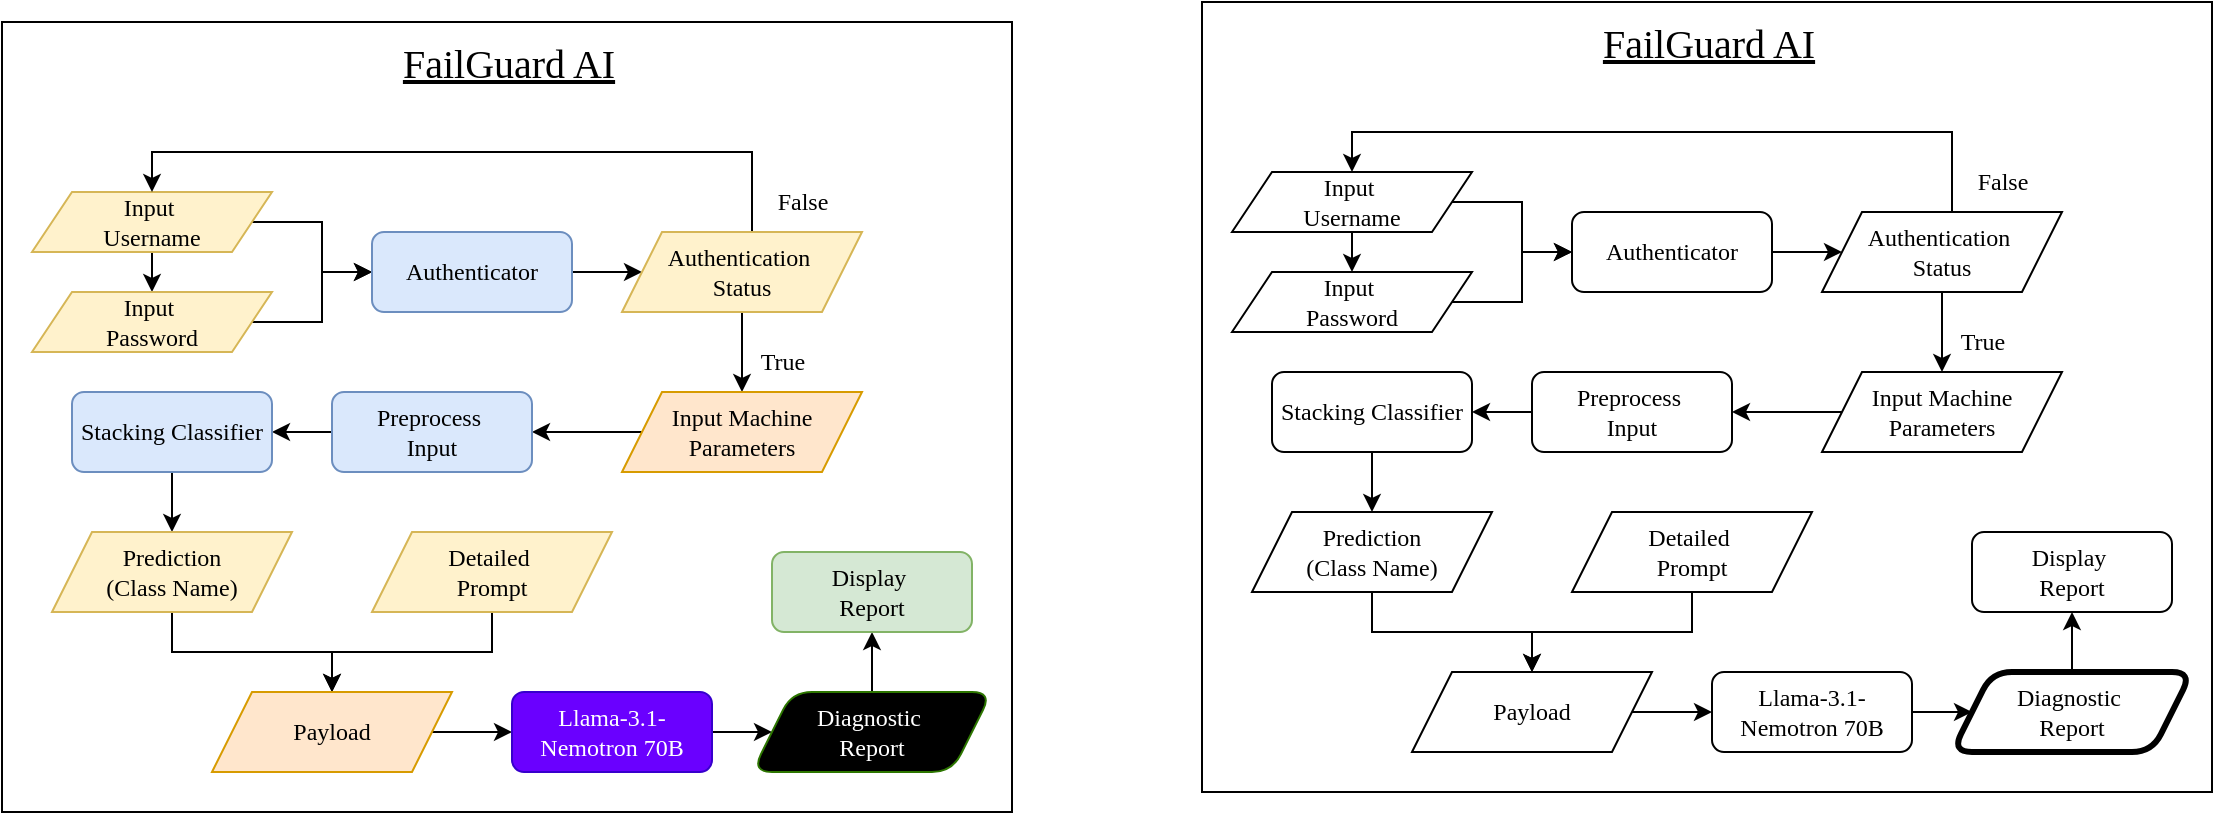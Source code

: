 <mxfile version="26.2.12">
  <diagram name="Page-1" id="_CUemki0fZugXvntiPkS">
    <mxGraphModel grid="1" page="1" gridSize="10" guides="1" tooltips="1" connect="1" arrows="1" fold="1" pageScale="1" pageWidth="1100" pageHeight="850" math="0" shadow="0">
      <root>
        <mxCell id="0" />
        <mxCell id="1" parent="0" />
        <mxCell id="GROmLuucrpIzbbb9Cq5b-3" value="" style="rounded=0;whiteSpace=wrap;html=1;fillColor=default;" vertex="1" parent="1">
          <mxGeometry x="660" y="20" width="505" height="395" as="geometry" />
        </mxCell>
        <mxCell id="GROmLuucrpIzbbb9Cq5b-4" style="edgeStyle=orthogonalEdgeStyle;rounded=0;orthogonalLoop=1;jettySize=auto;html=1;exitX=0.5;exitY=1;exitDx=0;exitDy=0;entryX=0.5;entryY=0;entryDx=0;entryDy=0;fontFamily=Times New Roman;" edge="1" parent="1" source="GROmLuucrpIzbbb9Cq5b-6" target="GROmLuucrpIzbbb9Cq5b-8">
          <mxGeometry relative="1" as="geometry" />
        </mxCell>
        <mxCell id="GROmLuucrpIzbbb9Cq5b-5" style="edgeStyle=orthogonalEdgeStyle;rounded=0;orthogonalLoop=1;jettySize=auto;html=1;entryX=0;entryY=0.5;entryDx=0;entryDy=0;fontFamily=Times New Roman;" edge="1" parent="1" source="GROmLuucrpIzbbb9Cq5b-6" target="GROmLuucrpIzbbb9Cq5b-10">
          <mxGeometry relative="1" as="geometry" />
        </mxCell>
        <mxCell id="GROmLuucrpIzbbb9Cq5b-6" value="Input&amp;nbsp;&lt;div&gt;Username&lt;/div&gt;" style="shape=parallelogram;perimeter=parallelogramPerimeter;whiteSpace=wrap;html=1;fixedSize=1;fontFamily=Times New Roman;" vertex="1" parent="1">
          <mxGeometry x="675" y="105" width="120" height="30" as="geometry" />
        </mxCell>
        <mxCell id="GROmLuucrpIzbbb9Cq5b-7" style="edgeStyle=orthogonalEdgeStyle;rounded=0;orthogonalLoop=1;jettySize=auto;html=1;entryX=0;entryY=0.5;entryDx=0;entryDy=0;fontFamily=Times New Roman;" edge="1" parent="1" source="GROmLuucrpIzbbb9Cq5b-8" target="GROmLuucrpIzbbb9Cq5b-10">
          <mxGeometry relative="1" as="geometry" />
        </mxCell>
        <mxCell id="GROmLuucrpIzbbb9Cq5b-8" value="Input&amp;nbsp;&lt;div&gt;Password&lt;/div&gt;" style="shape=parallelogram;perimeter=parallelogramPerimeter;whiteSpace=wrap;html=1;fixedSize=1;fontFamily=Times New Roman;" vertex="1" parent="1">
          <mxGeometry x="675" y="155" width="120" height="30" as="geometry" />
        </mxCell>
        <mxCell id="GROmLuucrpIzbbb9Cq5b-9" style="edgeStyle=orthogonalEdgeStyle;rounded=0;orthogonalLoop=1;jettySize=auto;html=1;entryX=0;entryY=0.5;entryDx=0;entryDy=0;fontFamily=Times New Roman;" edge="1" parent="1" source="GROmLuucrpIzbbb9Cq5b-10" target="GROmLuucrpIzbbb9Cq5b-13">
          <mxGeometry relative="1" as="geometry" />
        </mxCell>
        <mxCell id="GROmLuucrpIzbbb9Cq5b-10" value="Authenticator" style="rounded=1;whiteSpace=wrap;html=1;fontFamily=Times New Roman;" vertex="1" parent="1">
          <mxGeometry x="845" y="125" width="100" height="40" as="geometry" />
        </mxCell>
        <mxCell id="GROmLuucrpIzbbb9Cq5b-11" style="edgeStyle=orthogonalEdgeStyle;rounded=0;orthogonalLoop=1;jettySize=auto;html=1;entryX=0.5;entryY=0;entryDx=0;entryDy=0;fontFamily=Times New Roman;" edge="1" parent="1" source="GROmLuucrpIzbbb9Cq5b-13" target="GROmLuucrpIzbbb9Cq5b-6">
          <mxGeometry relative="1" as="geometry">
            <Array as="points">
              <mxPoint x="1035" y="85" />
              <mxPoint x="735" y="85" />
            </Array>
          </mxGeometry>
        </mxCell>
        <mxCell id="GROmLuucrpIzbbb9Cq5b-12" value="" style="edgeStyle=orthogonalEdgeStyle;rounded=0;orthogonalLoop=1;jettySize=auto;html=1;" edge="1" parent="1" source="GROmLuucrpIzbbb9Cq5b-13" target="GROmLuucrpIzbbb9Cq5b-17">
          <mxGeometry relative="1" as="geometry" />
        </mxCell>
        <mxCell id="GROmLuucrpIzbbb9Cq5b-13" value="Authentication&amp;nbsp;&lt;div&gt;Status&lt;/div&gt;" style="shape=parallelogram;perimeter=parallelogramPerimeter;whiteSpace=wrap;html=1;fixedSize=1;fontFamily=Times New Roman;" vertex="1" parent="1">
          <mxGeometry x="970" y="125" width="120" height="40" as="geometry" />
        </mxCell>
        <mxCell id="GROmLuucrpIzbbb9Cq5b-14" value="False" style="text;html=1;align=center;verticalAlign=middle;resizable=0;points=[];autosize=1;strokeColor=none;fillColor=none;fontFamily=Times New Roman;" vertex="1" parent="1">
          <mxGeometry x="1035" y="95" width="50" height="30" as="geometry" />
        </mxCell>
        <mxCell id="GROmLuucrpIzbbb9Cq5b-15" value="True" style="text;html=1;align=center;verticalAlign=middle;resizable=0;points=[];autosize=1;strokeColor=none;fillColor=none;fontFamily=Times New Roman;" vertex="1" parent="1">
          <mxGeometry x="1025" y="205" width="50" height="30" as="geometry" />
        </mxCell>
        <mxCell id="GROmLuucrpIzbbb9Cq5b-16" value="" style="edgeStyle=orthogonalEdgeStyle;rounded=0;orthogonalLoop=1;jettySize=auto;html=1;fontFamily=Times New Roman;" edge="1" parent="1" source="GROmLuucrpIzbbb9Cq5b-17" target="GROmLuucrpIzbbb9Cq5b-19">
          <mxGeometry relative="1" as="geometry" />
        </mxCell>
        <mxCell id="GROmLuucrpIzbbb9Cq5b-17" value="Input Machine Parameters" style="shape=parallelogram;perimeter=parallelogramPerimeter;whiteSpace=wrap;html=1;fixedSize=1;fontFamily=Times New Roman;" vertex="1" parent="1">
          <mxGeometry x="970" y="205" width="120" height="40" as="geometry" />
        </mxCell>
        <mxCell id="GROmLuucrpIzbbb9Cq5b-18" value="" style="edgeStyle=orthogonalEdgeStyle;rounded=0;orthogonalLoop=1;jettySize=auto;html=1;fontFamily=Times New Roman;" edge="1" parent="1" source="GROmLuucrpIzbbb9Cq5b-19" target="GROmLuucrpIzbbb9Cq5b-21">
          <mxGeometry relative="1" as="geometry" />
        </mxCell>
        <mxCell id="GROmLuucrpIzbbb9Cq5b-19" value="Preprocess&amp;nbsp;&lt;div&gt;Input&lt;/div&gt;" style="rounded=1;whiteSpace=wrap;html=1;fontFamily=Times New Roman;" vertex="1" parent="1">
          <mxGeometry x="825" y="205" width="100" height="40" as="geometry" />
        </mxCell>
        <mxCell id="GROmLuucrpIzbbb9Cq5b-20" value="" style="edgeStyle=orthogonalEdgeStyle;rounded=0;orthogonalLoop=1;jettySize=auto;html=1;fontFamily=Times New Roman;" edge="1" parent="1" source="GROmLuucrpIzbbb9Cq5b-21" target="GROmLuucrpIzbbb9Cq5b-23">
          <mxGeometry relative="1" as="geometry" />
        </mxCell>
        <mxCell id="GROmLuucrpIzbbb9Cq5b-21" value="Stacking Classifier" style="rounded=1;whiteSpace=wrap;html=1;fontFamily=Times New Roman;" vertex="1" parent="1">
          <mxGeometry x="695" y="205" width="100" height="40" as="geometry" />
        </mxCell>
        <mxCell id="GROmLuucrpIzbbb9Cq5b-22" style="edgeStyle=orthogonalEdgeStyle;rounded=0;orthogonalLoop=1;jettySize=auto;html=1;entryX=0.5;entryY=0;entryDx=0;entryDy=0;fontFamily=Times New Roman;" edge="1" parent="1" source="GROmLuucrpIzbbb9Cq5b-23" target="GROmLuucrpIzbbb9Cq5b-27">
          <mxGeometry relative="1" as="geometry" />
        </mxCell>
        <mxCell id="GROmLuucrpIzbbb9Cq5b-23" value="Prediction&lt;div&gt;(Class Name)&lt;/div&gt;" style="shape=parallelogram;perimeter=parallelogramPerimeter;whiteSpace=wrap;html=1;fixedSize=1;fontFamily=Times New Roman;" vertex="1" parent="1">
          <mxGeometry x="685" y="275" width="120" height="40" as="geometry" />
        </mxCell>
        <mxCell id="GROmLuucrpIzbbb9Cq5b-24" style="edgeStyle=orthogonalEdgeStyle;rounded=0;orthogonalLoop=1;jettySize=auto;html=1;exitX=0.5;exitY=1;exitDx=0;exitDy=0;entryX=0.5;entryY=0;entryDx=0;entryDy=0;fontFamily=Times New Roman;" edge="1" parent="1" source="GROmLuucrpIzbbb9Cq5b-25" target="GROmLuucrpIzbbb9Cq5b-27">
          <mxGeometry relative="1" as="geometry" />
        </mxCell>
        <mxCell id="GROmLuucrpIzbbb9Cq5b-25" value="Detailed&amp;nbsp;&lt;div&gt;Prompt&lt;/div&gt;" style="shape=parallelogram;perimeter=parallelogramPerimeter;whiteSpace=wrap;html=1;fixedSize=1;fontFamily=Times New Roman;" vertex="1" parent="1">
          <mxGeometry x="845" y="275" width="120" height="40" as="geometry" />
        </mxCell>
        <mxCell id="GROmLuucrpIzbbb9Cq5b-26" value="" style="edgeStyle=orthogonalEdgeStyle;rounded=0;orthogonalLoop=1;jettySize=auto;html=1;" edge="1" parent="1" source="GROmLuucrpIzbbb9Cq5b-27" target="GROmLuucrpIzbbb9Cq5b-29">
          <mxGeometry relative="1" as="geometry" />
        </mxCell>
        <mxCell id="GROmLuucrpIzbbb9Cq5b-27" value="Payload" style="shape=parallelogram;perimeter=parallelogramPerimeter;whiteSpace=wrap;html=1;fixedSize=1;fontFamily=Times New Roman;" vertex="1" parent="1">
          <mxGeometry x="765" y="355" width="120" height="40" as="geometry" />
        </mxCell>
        <mxCell id="GROmLuucrpIzbbb9Cq5b-28" style="edgeStyle=orthogonalEdgeStyle;rounded=0;orthogonalLoop=1;jettySize=auto;html=1;fontFamily=Times New Roman;" edge="1" parent="1" source="GROmLuucrpIzbbb9Cq5b-29" target="GROmLuucrpIzbbb9Cq5b-31">
          <mxGeometry relative="1" as="geometry" />
        </mxCell>
        <mxCell id="GROmLuucrpIzbbb9Cq5b-29" value="Llama-3.1-Nemotron 70B" style="rounded=1;whiteSpace=wrap;html=1;fontFamily=Times New Roman;" vertex="1" parent="1">
          <mxGeometry x="915" y="355" width="100" height="40" as="geometry" />
        </mxCell>
        <mxCell id="GROmLuucrpIzbbb9Cq5b-30" value="" style="edgeStyle=orthogonalEdgeStyle;rounded=0;orthogonalLoop=1;jettySize=auto;html=1;fontFamily=Times New Roman;" edge="1" parent="1" source="GROmLuucrpIzbbb9Cq5b-31" target="GROmLuucrpIzbbb9Cq5b-32">
          <mxGeometry relative="1" as="geometry" />
        </mxCell>
        <mxCell id="GROmLuucrpIzbbb9Cq5b-31" value="Diagnostic&amp;nbsp;&lt;div&gt;Report&lt;/div&gt;" style="shape=parallelogram;perimeter=parallelogramPerimeter;whiteSpace=wrap;html=1;fixedSize=1;fontFamily=Times New Roman;rounded=1;strokeWidth=3;" vertex="1" parent="1">
          <mxGeometry x="1035" y="355" width="120" height="40" as="geometry" />
        </mxCell>
        <mxCell id="GROmLuucrpIzbbb9Cq5b-32" value="Display&amp;nbsp;&lt;div&gt;Report&lt;/div&gt;" style="rounded=1;whiteSpace=wrap;html=1;fontFamily=Times New Roman;" vertex="1" parent="1">
          <mxGeometry x="1045" y="285" width="100" height="40" as="geometry" />
        </mxCell>
        <mxCell id="GROmLuucrpIzbbb9Cq5b-33" value="&lt;font style=&quot;font-size: 20px;&quot; face=&quot;Times New Roman&quot;&gt;&lt;u&gt;FailGuard AI&lt;/u&gt;&lt;/font&gt;" style="text;html=1;align=center;verticalAlign=middle;resizable=0;points=[];autosize=1;strokeColor=none;fillColor=none;" vertex="1" parent="1">
          <mxGeometry x="847.5" y="20" width="130" height="40" as="geometry" />
        </mxCell>
        <mxCell id="GROmLuucrpIzbbb9Cq5b-34" value="True" style="text;html=1;align=center;verticalAlign=middle;resizable=0;points=[];autosize=1;strokeColor=none;fillColor=none;fontFamily=Times New Roman;" vertex="1" parent="1">
          <mxGeometry x="1025" y="175" width="50" height="30" as="geometry" />
        </mxCell>
        <mxCell id="GROmLuucrpIzbbb9Cq5b-37" value="" style="group" connectable="0" vertex="1" parent="1">
          <mxGeometry x="60" y="30" width="505" height="395" as="geometry" />
        </mxCell>
        <mxCell id="GROmLuucrpIzbbb9Cq5b-38" value="" style="rounded=0;whiteSpace=wrap;html=1;" vertex="1" parent="GROmLuucrpIzbbb9Cq5b-37">
          <mxGeometry width="505" height="395" as="geometry" />
        </mxCell>
        <mxCell id="GROmLuucrpIzbbb9Cq5b-39" style="edgeStyle=orthogonalEdgeStyle;rounded=0;orthogonalLoop=1;jettySize=auto;html=1;exitX=0.5;exitY=1;exitDx=0;exitDy=0;entryX=0.5;entryY=0;entryDx=0;entryDy=0;fontFamily=Times New Roman;" edge="1" parent="GROmLuucrpIzbbb9Cq5b-37" source="GROmLuucrpIzbbb9Cq5b-41" target="GROmLuucrpIzbbb9Cq5b-43">
          <mxGeometry relative="1" as="geometry" />
        </mxCell>
        <mxCell id="GROmLuucrpIzbbb9Cq5b-40" style="edgeStyle=orthogonalEdgeStyle;rounded=0;orthogonalLoop=1;jettySize=auto;html=1;entryX=0;entryY=0.5;entryDx=0;entryDy=0;fontFamily=Times New Roman;" edge="1" parent="GROmLuucrpIzbbb9Cq5b-37" source="GROmLuucrpIzbbb9Cq5b-41" target="GROmLuucrpIzbbb9Cq5b-45">
          <mxGeometry relative="1" as="geometry" />
        </mxCell>
        <mxCell id="GROmLuucrpIzbbb9Cq5b-41" value="Input&amp;nbsp;&lt;div&gt;Username&lt;/div&gt;" style="shape=parallelogram;perimeter=parallelogramPerimeter;whiteSpace=wrap;html=1;fixedSize=1;fontFamily=Times New Roman;fillColor=#fff2cc;strokeColor=#d6b656;" vertex="1" parent="GROmLuucrpIzbbb9Cq5b-37">
          <mxGeometry x="15" y="85" width="120" height="30" as="geometry" />
        </mxCell>
        <mxCell id="GROmLuucrpIzbbb9Cq5b-42" style="edgeStyle=orthogonalEdgeStyle;rounded=0;orthogonalLoop=1;jettySize=auto;html=1;entryX=0;entryY=0.5;entryDx=0;entryDy=0;fontFamily=Times New Roman;" edge="1" parent="GROmLuucrpIzbbb9Cq5b-37" source="GROmLuucrpIzbbb9Cq5b-43" target="GROmLuucrpIzbbb9Cq5b-45">
          <mxGeometry relative="1" as="geometry" />
        </mxCell>
        <mxCell id="GROmLuucrpIzbbb9Cq5b-43" value="Input&amp;nbsp;&lt;div&gt;Password&lt;/div&gt;" style="shape=parallelogram;perimeter=parallelogramPerimeter;whiteSpace=wrap;html=1;fixedSize=1;fontFamily=Times New Roman;fillColor=#fff2cc;strokeColor=#d6b656;" vertex="1" parent="GROmLuucrpIzbbb9Cq5b-37">
          <mxGeometry x="15" y="135" width="120" height="30" as="geometry" />
        </mxCell>
        <mxCell id="GROmLuucrpIzbbb9Cq5b-44" style="edgeStyle=orthogonalEdgeStyle;rounded=0;orthogonalLoop=1;jettySize=auto;html=1;entryX=0;entryY=0.5;entryDx=0;entryDy=0;fontFamily=Times New Roman;" edge="1" parent="GROmLuucrpIzbbb9Cq5b-37" source="GROmLuucrpIzbbb9Cq5b-45" target="GROmLuucrpIzbbb9Cq5b-48">
          <mxGeometry relative="1" as="geometry" />
        </mxCell>
        <mxCell id="GROmLuucrpIzbbb9Cq5b-45" value="Authenticator" style="rounded=1;whiteSpace=wrap;html=1;fontFamily=Times New Roman;fillColor=#dae8fc;strokeColor=#6c8ebf;" vertex="1" parent="GROmLuucrpIzbbb9Cq5b-37">
          <mxGeometry x="185" y="105" width="100" height="40" as="geometry" />
        </mxCell>
        <mxCell id="GROmLuucrpIzbbb9Cq5b-46" style="edgeStyle=orthogonalEdgeStyle;rounded=0;orthogonalLoop=1;jettySize=auto;html=1;entryX=0.5;entryY=0;entryDx=0;entryDy=0;fontFamily=Times New Roman;" edge="1" parent="GROmLuucrpIzbbb9Cq5b-37" source="GROmLuucrpIzbbb9Cq5b-48" target="GROmLuucrpIzbbb9Cq5b-41">
          <mxGeometry relative="1" as="geometry">
            <Array as="points">
              <mxPoint x="375" y="65" />
              <mxPoint x="75" y="65" />
            </Array>
          </mxGeometry>
        </mxCell>
        <mxCell id="GROmLuucrpIzbbb9Cq5b-47" value="" style="edgeStyle=orthogonalEdgeStyle;rounded=0;orthogonalLoop=1;jettySize=auto;html=1;" edge="1" parent="GROmLuucrpIzbbb9Cq5b-37" source="GROmLuucrpIzbbb9Cq5b-48" target="GROmLuucrpIzbbb9Cq5b-52">
          <mxGeometry relative="1" as="geometry" />
        </mxCell>
        <mxCell id="GROmLuucrpIzbbb9Cq5b-48" value="Authentication&amp;nbsp;&lt;div&gt;Status&lt;/div&gt;" style="shape=parallelogram;perimeter=parallelogramPerimeter;whiteSpace=wrap;html=1;fixedSize=1;fontFamily=Times New Roman;fillColor=#fff2cc;strokeColor=#d6b656;" vertex="1" parent="GROmLuucrpIzbbb9Cq5b-37">
          <mxGeometry x="310" y="105" width="120" height="40" as="geometry" />
        </mxCell>
        <mxCell id="GROmLuucrpIzbbb9Cq5b-49" value="False" style="text;html=1;align=center;verticalAlign=middle;resizable=0;points=[];autosize=1;strokeColor=none;fillColor=none;fontFamily=Times New Roman;" vertex="1" parent="GROmLuucrpIzbbb9Cq5b-37">
          <mxGeometry x="375" y="75" width="50" height="30" as="geometry" />
        </mxCell>
        <mxCell id="GROmLuucrpIzbbb9Cq5b-50" value="True" style="text;html=1;align=center;verticalAlign=middle;resizable=0;points=[];autosize=1;strokeColor=none;fillColor=none;fontFamily=Times New Roman;" vertex="1" parent="GROmLuucrpIzbbb9Cq5b-37">
          <mxGeometry x="365" y="185" width="50" height="30" as="geometry" />
        </mxCell>
        <mxCell id="GROmLuucrpIzbbb9Cq5b-51" value="" style="edgeStyle=orthogonalEdgeStyle;rounded=0;orthogonalLoop=1;jettySize=auto;html=1;fontFamily=Times New Roman;" edge="1" parent="GROmLuucrpIzbbb9Cq5b-37" source="GROmLuucrpIzbbb9Cq5b-52" target="GROmLuucrpIzbbb9Cq5b-54">
          <mxGeometry relative="1" as="geometry" />
        </mxCell>
        <mxCell id="GROmLuucrpIzbbb9Cq5b-52" value="Input Machine Parameters" style="shape=parallelogram;perimeter=parallelogramPerimeter;whiteSpace=wrap;html=1;fixedSize=1;fontFamily=Times New Roman;fillColor=#ffe6cc;strokeColor=#d79b00;" vertex="1" parent="GROmLuucrpIzbbb9Cq5b-37">
          <mxGeometry x="310" y="185" width="120" height="40" as="geometry" />
        </mxCell>
        <mxCell id="GROmLuucrpIzbbb9Cq5b-53" value="" style="edgeStyle=orthogonalEdgeStyle;rounded=0;orthogonalLoop=1;jettySize=auto;html=1;fontFamily=Times New Roman;" edge="1" parent="GROmLuucrpIzbbb9Cq5b-37" source="GROmLuucrpIzbbb9Cq5b-54" target="GROmLuucrpIzbbb9Cq5b-56">
          <mxGeometry relative="1" as="geometry" />
        </mxCell>
        <mxCell id="GROmLuucrpIzbbb9Cq5b-54" value="Preprocess&amp;nbsp;&lt;div&gt;Input&lt;/div&gt;" style="rounded=1;whiteSpace=wrap;html=1;fontFamily=Times New Roman;fillColor=#dae8fc;strokeColor=#6c8ebf;" vertex="1" parent="GROmLuucrpIzbbb9Cq5b-37">
          <mxGeometry x="165" y="185" width="100" height="40" as="geometry" />
        </mxCell>
        <mxCell id="GROmLuucrpIzbbb9Cq5b-55" value="" style="edgeStyle=orthogonalEdgeStyle;rounded=0;orthogonalLoop=1;jettySize=auto;html=1;fontFamily=Times New Roman;" edge="1" parent="GROmLuucrpIzbbb9Cq5b-37" source="GROmLuucrpIzbbb9Cq5b-56" target="GROmLuucrpIzbbb9Cq5b-58">
          <mxGeometry relative="1" as="geometry" />
        </mxCell>
        <mxCell id="GROmLuucrpIzbbb9Cq5b-56" value="Stacking Classifier" style="rounded=1;whiteSpace=wrap;html=1;fontFamily=Times New Roman;fillColor=#dae8fc;strokeColor=#6c8ebf;" vertex="1" parent="GROmLuucrpIzbbb9Cq5b-37">
          <mxGeometry x="35" y="185" width="100" height="40" as="geometry" />
        </mxCell>
        <mxCell id="GROmLuucrpIzbbb9Cq5b-57" style="edgeStyle=orthogonalEdgeStyle;rounded=0;orthogonalLoop=1;jettySize=auto;html=1;entryX=0.5;entryY=0;entryDx=0;entryDy=0;fontFamily=Times New Roman;" edge="1" parent="GROmLuucrpIzbbb9Cq5b-37" source="GROmLuucrpIzbbb9Cq5b-58" target="GROmLuucrpIzbbb9Cq5b-62">
          <mxGeometry relative="1" as="geometry" />
        </mxCell>
        <mxCell id="GROmLuucrpIzbbb9Cq5b-58" value="Prediction&lt;div&gt;(Class Name)&lt;/div&gt;" style="shape=parallelogram;perimeter=parallelogramPerimeter;whiteSpace=wrap;html=1;fixedSize=1;fontFamily=Times New Roman;fillColor=#fff2cc;strokeColor=#d6b656;" vertex="1" parent="GROmLuucrpIzbbb9Cq5b-37">
          <mxGeometry x="25" y="255" width="120" height="40" as="geometry" />
        </mxCell>
        <mxCell id="GROmLuucrpIzbbb9Cq5b-59" style="edgeStyle=orthogonalEdgeStyle;rounded=0;orthogonalLoop=1;jettySize=auto;html=1;exitX=0.5;exitY=1;exitDx=0;exitDy=0;entryX=0.5;entryY=0;entryDx=0;entryDy=0;fontFamily=Times New Roman;" edge="1" parent="GROmLuucrpIzbbb9Cq5b-37" source="GROmLuucrpIzbbb9Cq5b-60" target="GROmLuucrpIzbbb9Cq5b-62">
          <mxGeometry relative="1" as="geometry" />
        </mxCell>
        <mxCell id="GROmLuucrpIzbbb9Cq5b-60" value="Detailed&amp;nbsp;&lt;div&gt;Prompt&lt;/div&gt;" style="shape=parallelogram;perimeter=parallelogramPerimeter;whiteSpace=wrap;html=1;fixedSize=1;fontFamily=Times New Roman;fillColor=#fff2cc;strokeColor=#d6b656;" vertex="1" parent="GROmLuucrpIzbbb9Cq5b-37">
          <mxGeometry x="185" y="255" width="120" height="40" as="geometry" />
        </mxCell>
        <mxCell id="GROmLuucrpIzbbb9Cq5b-61" value="" style="edgeStyle=orthogonalEdgeStyle;rounded=0;orthogonalLoop=1;jettySize=auto;html=1;" edge="1" parent="GROmLuucrpIzbbb9Cq5b-37" source="GROmLuucrpIzbbb9Cq5b-62" target="GROmLuucrpIzbbb9Cq5b-64">
          <mxGeometry relative="1" as="geometry" />
        </mxCell>
        <mxCell id="GROmLuucrpIzbbb9Cq5b-62" value="Payload" style="shape=parallelogram;perimeter=parallelogramPerimeter;whiteSpace=wrap;html=1;fixedSize=1;fontFamily=Times New Roman;fillColor=#ffe6cc;strokeColor=#d79b00;" vertex="1" parent="GROmLuucrpIzbbb9Cq5b-37">
          <mxGeometry x="105" y="335" width="120" height="40" as="geometry" />
        </mxCell>
        <mxCell id="GROmLuucrpIzbbb9Cq5b-63" style="edgeStyle=orthogonalEdgeStyle;rounded=0;orthogonalLoop=1;jettySize=auto;html=1;fontFamily=Times New Roman;" edge="1" parent="GROmLuucrpIzbbb9Cq5b-37" source="GROmLuucrpIzbbb9Cq5b-64" target="GROmLuucrpIzbbb9Cq5b-66">
          <mxGeometry relative="1" as="geometry" />
        </mxCell>
        <mxCell id="GROmLuucrpIzbbb9Cq5b-64" value="Llama-3.1-Nemotron 70B" style="rounded=1;whiteSpace=wrap;html=1;fontFamily=Times New Roman;fillColor=#6a00ff;fontColor=#ffffff;strokeColor=#3700CC;" vertex="1" parent="GROmLuucrpIzbbb9Cq5b-37">
          <mxGeometry x="255" y="335" width="100" height="40" as="geometry" />
        </mxCell>
        <mxCell id="GROmLuucrpIzbbb9Cq5b-65" value="" style="edgeStyle=orthogonalEdgeStyle;rounded=0;orthogonalLoop=1;jettySize=auto;html=1;fontFamily=Times New Roman;" edge="1" parent="GROmLuucrpIzbbb9Cq5b-37" source="GROmLuucrpIzbbb9Cq5b-66" target="GROmLuucrpIzbbb9Cq5b-67">
          <mxGeometry relative="1" as="geometry" />
        </mxCell>
        <mxCell id="GROmLuucrpIzbbb9Cq5b-66" value="Diagnostic&amp;nbsp;&lt;div&gt;Report&lt;/div&gt;" style="shape=parallelogram;perimeter=parallelogramPerimeter;whiteSpace=wrap;html=1;fixedSize=1;fontFamily=Times New Roman;fillColor=#60a917;fontColor=#ffffff;strokeColor=#2D7600;gradientColor=light-dark(#053306, #ededed);rounded=1;" vertex="1" parent="GROmLuucrpIzbbb9Cq5b-37">
          <mxGeometry x="375" y="335" width="120" height="40" as="geometry" />
        </mxCell>
        <mxCell id="GROmLuucrpIzbbb9Cq5b-67" value="Display&amp;nbsp;&lt;div&gt;Report&lt;/div&gt;" style="rounded=1;whiteSpace=wrap;html=1;fontFamily=Times New Roman;fillColor=#d5e8d4;strokeColor=#82b366;" vertex="1" parent="GROmLuucrpIzbbb9Cq5b-37">
          <mxGeometry x="385" y="265" width="100" height="40" as="geometry" />
        </mxCell>
        <mxCell id="GROmLuucrpIzbbb9Cq5b-68" value="&lt;font style=&quot;font-size: 20px;&quot; face=&quot;Times New Roman&quot;&gt;&lt;u&gt;FailGuard AI&lt;/u&gt;&lt;/font&gt;" style="text;html=1;align=center;verticalAlign=middle;resizable=0;points=[];autosize=1;strokeColor=none;fillColor=none;" vertex="1" parent="GROmLuucrpIzbbb9Cq5b-37">
          <mxGeometry x="187.5" width="130" height="40" as="geometry" />
        </mxCell>
        <mxCell id="GROmLuucrpIzbbb9Cq5b-69" value="True" style="text;html=1;align=center;verticalAlign=middle;resizable=0;points=[];autosize=1;strokeColor=none;fillColor=none;fontFamily=Times New Roman;" vertex="1" parent="GROmLuucrpIzbbb9Cq5b-37">
          <mxGeometry x="365" y="155" width="50" height="30" as="geometry" />
        </mxCell>
      </root>
    </mxGraphModel>
  </diagram>
</mxfile>
